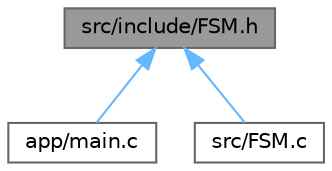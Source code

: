 digraph "src/include/FSM.h"
{
 // LATEX_PDF_SIZE
  bgcolor="transparent";
  edge [fontname=Helvetica,fontsize=10,labelfontname=Helvetica,labelfontsize=10];
  node [fontname=Helvetica,fontsize=10,shape=box,height=0.2,width=0.4];
  Node1 [id="Node000001",label="src/include/FSM.h",height=0.2,width=0.4,color="gray40", fillcolor="grey60", style="filled", fontcolor="black",tooltip="Header file defining functions for functions.c file."];
  Node1 -> Node2 [id="edge1_Node000001_Node000002",dir="back",color="steelblue1",style="solid",tooltip=" "];
  Node2 [id="Node000002",label="app/main.c",height=0.2,width=0.4,color="grey40", fillcolor="white", style="filled",URL="$main_8c.html",tooltip="Main file for task11/PME-Notes_Remover."];
  Node1 -> Node3 [id="edge2_Node000001_Node000003",dir="back",color="steelblue1",style="solid",tooltip=" "];
  Node3 [id="Node000003",label="src/FSM.c",height=0.2,width=0.4,color="grey40", fillcolor="white", style="filled",URL="$_f_s_m_8c.html",tooltip="Implementation of function.h header file."];
}

